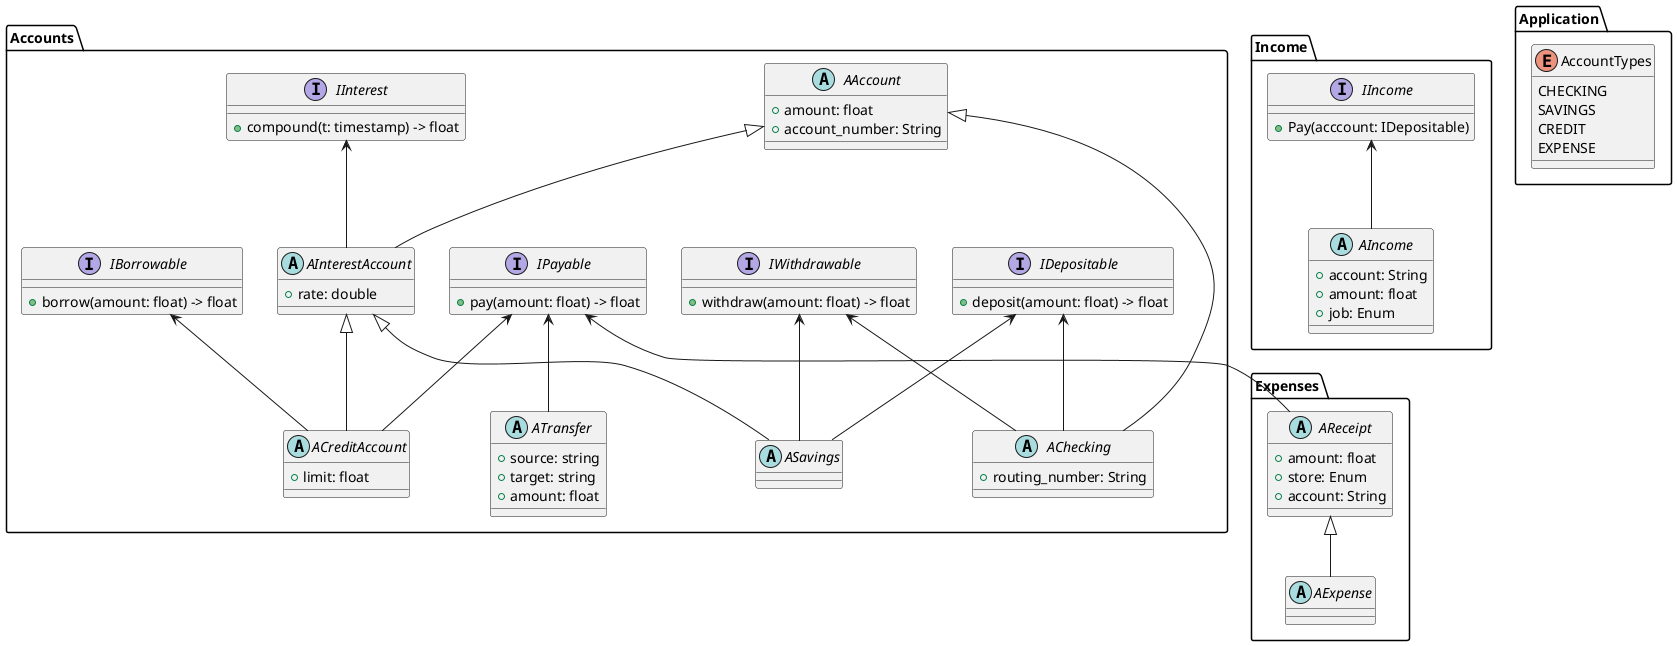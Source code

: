 @startuml
package Accounts {
    interface IDepositable {
    + deposit(amount: float) -> float
    }

    interface IWithdrawable {
    + withdraw(amount: float) -> float
    }

    interface IPayable {
    + pay(amount: float) -> float
    }

    interface IBorrowable {
    + borrow(amount: float) -> float
    }

    abstract class AAccount {
    + amount: float
    + account_number: String
    }

    interface IInterest {
    + compound(t: timestamp) -> float
    }

    abstract class AInterestAccount {
    + rate: double
    }

    IInterest <-- AInterestAccount
    AAccount <|-- AInterestAccount

    abstract class ACreditAccount {
    + limit: float
    }

    IBorrowable <-- ACreditAccount
    IPayable <-- ACreditAccount
    AInterestAccount <|-- ACreditAccount

    abstract class ASavings {
    }

    IDepositable <-- ASavings
    IWithdrawable <-- ASavings
    AInterestAccount <|-- ASavings

    abstract class AChecking {
    + routing_number: String
    }

    IDepositable <-- AChecking
    IWithdrawable <-- AChecking
    AAccount <|-- AChecking

    abstract class ATransfer {
    + source: string
    + target: string
    + amount: float
    }

    IPayable <-- ATransfer
}

package Expenses {
    abstract class AReceipt {
    + amount: float
    + store: Enum
    + account: String
    }
    IPayable <-- AReceipt

    abstract class AExpense {
    }

    AReceipt <|-- AExpense
}

package Income {
    interface IIncome {
    + Pay(acccount: IDepositable)
    }

    abstract class AIncome {
    + account: String
    + amount: float
    + job: Enum
    }

    IIncome <-- AIncome
}

package Application {
    enum AccountTypes {
        CHECKING
        SAVINGS
        CREDIT
        EXPENSE
    }
}
@enduml